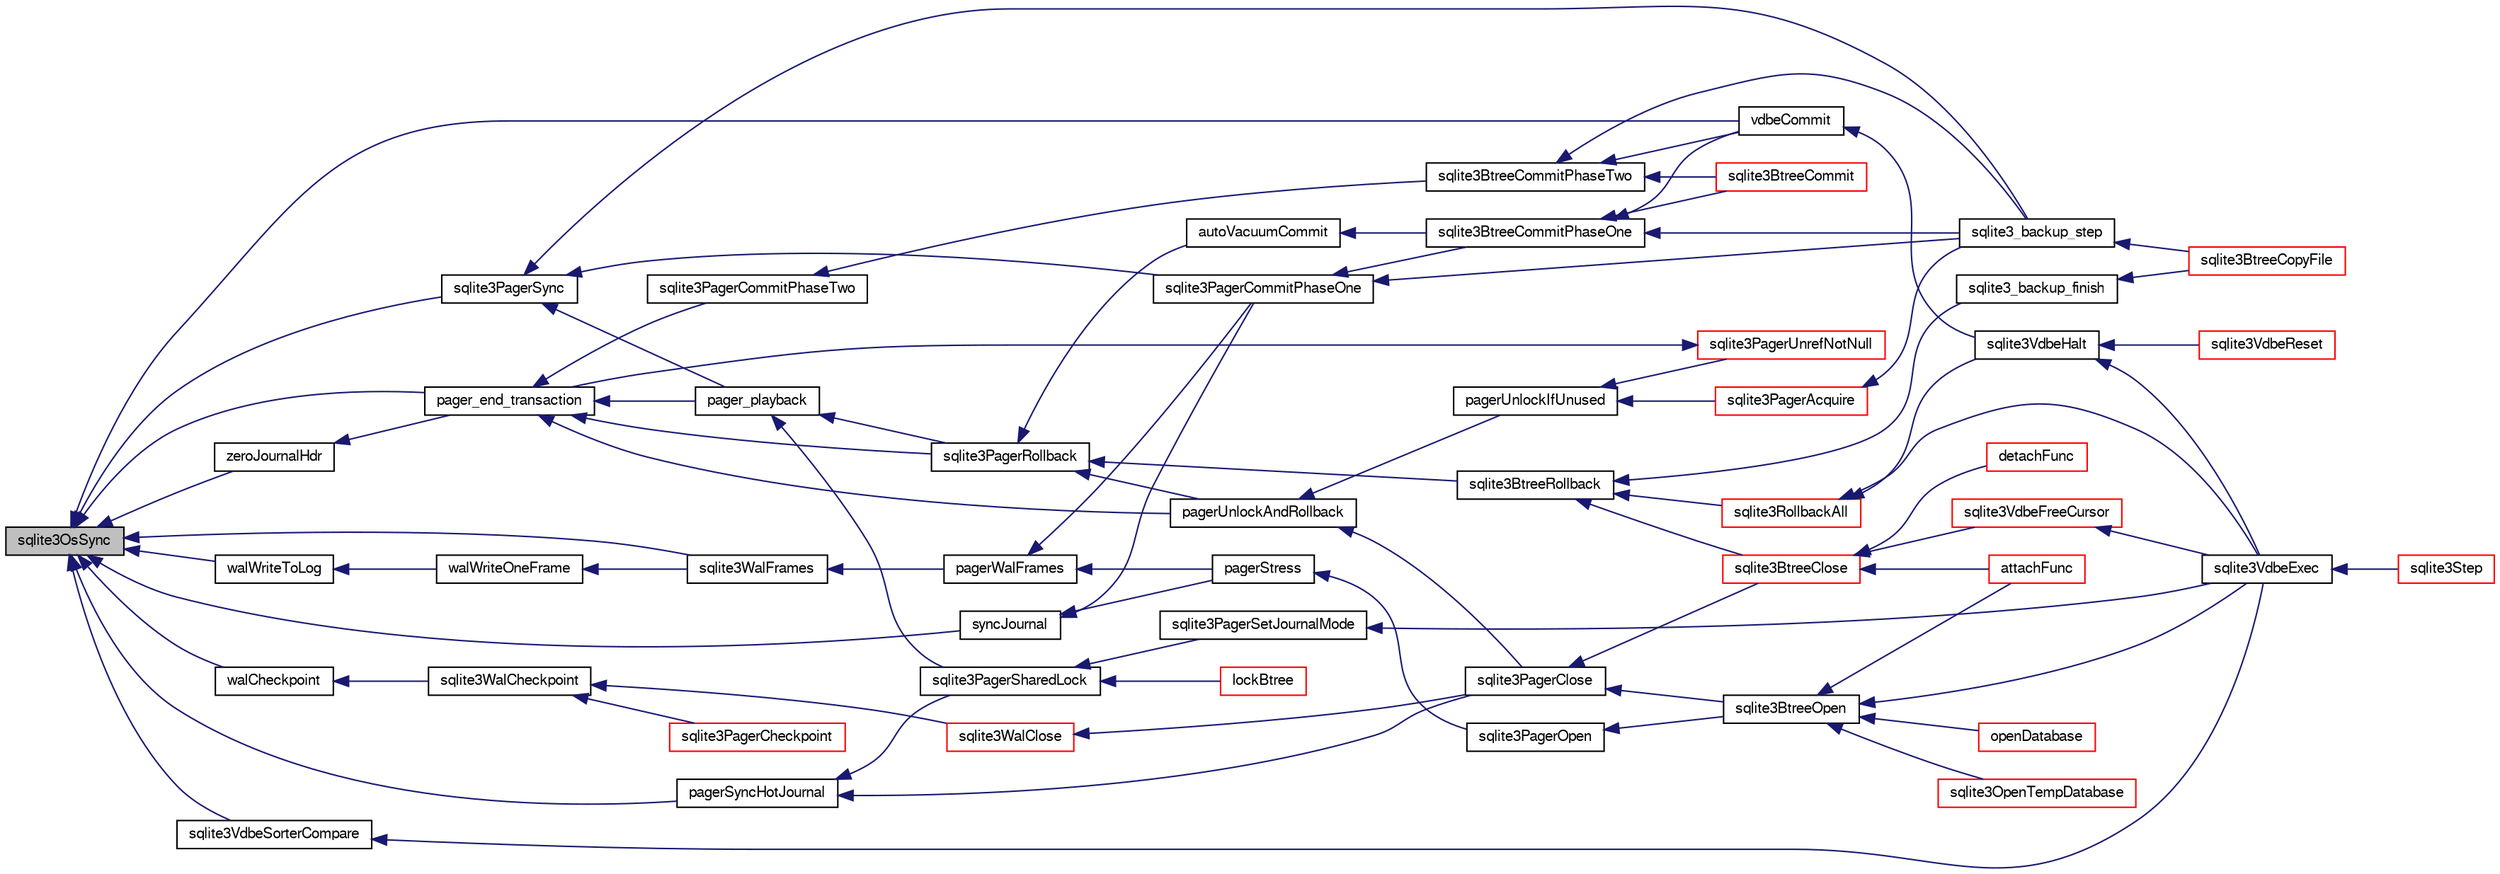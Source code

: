 digraph "sqlite3OsSync"
{
  edge [fontname="FreeSans",fontsize="10",labelfontname="FreeSans",labelfontsize="10"];
  node [fontname="FreeSans",fontsize="10",shape=record];
  rankdir="LR";
  Node619171 [label="sqlite3OsSync",height=0.2,width=0.4,color="black", fillcolor="grey75", style="filled", fontcolor="black"];
  Node619171 -> Node619172 [dir="back",color="midnightblue",fontsize="10",style="solid",fontname="FreeSans"];
  Node619172 [label="zeroJournalHdr",height=0.2,width=0.4,color="black", fillcolor="white", style="filled",URL="$sqlite3_8c.html#a6e1592949a5e668f43f0ff5f5d08fe10"];
  Node619172 -> Node619173 [dir="back",color="midnightblue",fontsize="10",style="solid",fontname="FreeSans"];
  Node619173 [label="pager_end_transaction",height=0.2,width=0.4,color="black", fillcolor="white", style="filled",URL="$sqlite3_8c.html#a0814e2cfab386b1e3ba74528870339fe"];
  Node619173 -> Node619174 [dir="back",color="midnightblue",fontsize="10",style="solid",fontname="FreeSans"];
  Node619174 [label="pagerUnlockAndRollback",height=0.2,width=0.4,color="black", fillcolor="white", style="filled",URL="$sqlite3_8c.html#a02d96b7bf62c3b13ba905d168914518c"];
  Node619174 -> Node619175 [dir="back",color="midnightblue",fontsize="10",style="solid",fontname="FreeSans"];
  Node619175 [label="sqlite3PagerClose",height=0.2,width=0.4,color="black", fillcolor="white", style="filled",URL="$sqlite3_8c.html#af94b1f96b60689fd09422cce2c85f53f"];
  Node619175 -> Node619176 [dir="back",color="midnightblue",fontsize="10",style="solid",fontname="FreeSans"];
  Node619176 [label="sqlite3BtreeOpen",height=0.2,width=0.4,color="black", fillcolor="white", style="filled",URL="$sqlite3_8c.html#a13dcb44dc34af6ce9d38de9c5aa975f9"];
  Node619176 -> Node619177 [dir="back",color="midnightblue",fontsize="10",style="solid",fontname="FreeSans"];
  Node619177 [label="sqlite3VdbeExec",height=0.2,width=0.4,color="black", fillcolor="white", style="filled",URL="$sqlite3_8c.html#a8ce40a614bdc56719c4d642b1e4dfb21"];
  Node619177 -> Node619178 [dir="back",color="midnightblue",fontsize="10",style="solid",fontname="FreeSans"];
  Node619178 [label="sqlite3Step",height=0.2,width=0.4,color="red", fillcolor="white", style="filled",URL="$sqlite3_8c.html#a3f2872e873e2758a4beedad1d5113554"];
  Node619176 -> Node619205 [dir="back",color="midnightblue",fontsize="10",style="solid",fontname="FreeSans"];
  Node619205 [label="attachFunc",height=0.2,width=0.4,color="red", fillcolor="white", style="filled",URL="$sqlite3_8c.html#a69cb751a7da501b9a0aa37e0d7c3eaf7"];
  Node619176 -> Node619438 [dir="back",color="midnightblue",fontsize="10",style="solid",fontname="FreeSans"];
  Node619438 [label="sqlite3OpenTempDatabase",height=0.2,width=0.4,color="red", fillcolor="white", style="filled",URL="$sqlite3_8c.html#aaf3088380b731428b72d3b5777f93755"];
  Node619176 -> Node619412 [dir="back",color="midnightblue",fontsize="10",style="solid",fontname="FreeSans"];
  Node619412 [label="openDatabase",height=0.2,width=0.4,color="red", fillcolor="white", style="filled",URL="$sqlite3_8c.html#a6a9c3bc3a64234e863413f41db473758"];
  Node619175 -> Node619443 [dir="back",color="midnightblue",fontsize="10",style="solid",fontname="FreeSans"];
  Node619443 [label="sqlite3BtreeClose",height=0.2,width=0.4,color="red", fillcolor="white", style="filled",URL="$sqlite3_8c.html#a729b65009b66a99200496b09c124df01"];
  Node619443 -> Node619444 [dir="back",color="midnightblue",fontsize="10",style="solid",fontname="FreeSans"];
  Node619444 [label="sqlite3VdbeFreeCursor",height=0.2,width=0.4,color="red", fillcolor="white", style="filled",URL="$sqlite3_8c.html#a0f9084083e1d0639708934630f33d6ef"];
  Node619444 -> Node619177 [dir="back",color="midnightblue",fontsize="10",style="solid",fontname="FreeSans"];
  Node619443 -> Node619205 [dir="back",color="midnightblue",fontsize="10",style="solid",fontname="FreeSans"];
  Node619443 -> Node619392 [dir="back",color="midnightblue",fontsize="10",style="solid",fontname="FreeSans"];
  Node619392 [label="detachFunc",height=0.2,width=0.4,color="red", fillcolor="white", style="filled",URL="$sqlite3_8c.html#a2b3dd04cb87abd088926ab0082a60b77"];
  Node619174 -> Node619448 [dir="back",color="midnightblue",fontsize="10",style="solid",fontname="FreeSans"];
  Node619448 [label="pagerUnlockIfUnused",height=0.2,width=0.4,color="black", fillcolor="white", style="filled",URL="$sqlite3_8c.html#abf547f4276efb6f10262f7fde1e4d065"];
  Node619448 -> Node619449 [dir="back",color="midnightblue",fontsize="10",style="solid",fontname="FreeSans"];
  Node619449 [label="sqlite3PagerAcquire",height=0.2,width=0.4,color="red", fillcolor="white", style="filled",URL="$sqlite3_8c.html#a22a53daafd2bd778cda390312651f994"];
  Node619449 -> Node619390 [dir="back",color="midnightblue",fontsize="10",style="solid",fontname="FreeSans"];
  Node619390 [label="sqlite3_backup_step",height=0.2,width=0.4,color="black", fillcolor="white", style="filled",URL="$sqlite3_8h.html#a1699b75e98d082eebc465a9e64c35269"];
  Node619390 -> Node619391 [dir="back",color="midnightblue",fontsize="10",style="solid",fontname="FreeSans"];
  Node619391 [label="sqlite3BtreeCopyFile",height=0.2,width=0.4,color="red", fillcolor="white", style="filled",URL="$sqlite3_8c.html#a4d9e19a79f0d5c1dfcef0bd137ae83f9"];
  Node619448 -> Node619522 [dir="back",color="midnightblue",fontsize="10",style="solid",fontname="FreeSans"];
  Node619522 [label="sqlite3PagerUnrefNotNull",height=0.2,width=0.4,color="red", fillcolor="white", style="filled",URL="$sqlite3_8c.html#a4b314f96f09f5c68c94672e420e31ab9"];
  Node619522 -> Node619173 [dir="back",color="midnightblue",fontsize="10",style="solid",fontname="FreeSans"];
  Node619173 -> Node619451 [dir="back",color="midnightblue",fontsize="10",style="solid",fontname="FreeSans"];
  Node619451 [label="pager_playback",height=0.2,width=0.4,color="black", fillcolor="white", style="filled",URL="$sqlite3_8c.html#a9d9a750a9fc76eb4b668c8a16b164a65"];
  Node619451 -> Node619452 [dir="back",color="midnightblue",fontsize="10",style="solid",fontname="FreeSans"];
  Node619452 [label="sqlite3PagerSharedLock",height=0.2,width=0.4,color="black", fillcolor="white", style="filled",URL="$sqlite3_8c.html#a58c197b629fb6eaacf96c7add57c70df"];
  Node619452 -> Node619453 [dir="back",color="midnightblue",fontsize="10",style="solid",fontname="FreeSans"];
  Node619453 [label="sqlite3PagerSetJournalMode",height=0.2,width=0.4,color="black", fillcolor="white", style="filled",URL="$sqlite3_8c.html#afb929a0a4553cda84de16180ddbd09f7"];
  Node619453 -> Node619177 [dir="back",color="midnightblue",fontsize="10",style="solid",fontname="FreeSans"];
  Node619452 -> Node619454 [dir="back",color="midnightblue",fontsize="10",style="solid",fontname="FreeSans"];
  Node619454 [label="lockBtree",height=0.2,width=0.4,color="red", fillcolor="white", style="filled",URL="$sqlite3_8c.html#a5b808194d3178be15705a420265cee9d"];
  Node619451 -> Node619457 [dir="back",color="midnightblue",fontsize="10",style="solid",fontname="FreeSans"];
  Node619457 [label="sqlite3PagerRollback",height=0.2,width=0.4,color="black", fillcolor="white", style="filled",URL="$sqlite3_8c.html#afdd2ecbb97b7a716892ff6bd10c7dfd0"];
  Node619457 -> Node619174 [dir="back",color="midnightblue",fontsize="10",style="solid",fontname="FreeSans"];
  Node619457 -> Node619458 [dir="back",color="midnightblue",fontsize="10",style="solid",fontname="FreeSans"];
  Node619458 [label="autoVacuumCommit",height=0.2,width=0.4,color="black", fillcolor="white", style="filled",URL="$sqlite3_8c.html#a809d22c6311135ae3048adf41febaef0"];
  Node619458 -> Node619459 [dir="back",color="midnightblue",fontsize="10",style="solid",fontname="FreeSans"];
  Node619459 [label="sqlite3BtreeCommitPhaseOne",height=0.2,width=0.4,color="black", fillcolor="white", style="filled",URL="$sqlite3_8c.html#ae266cba101e64ad99a166f237532e262"];
  Node619459 -> Node619460 [dir="back",color="midnightblue",fontsize="10",style="solid",fontname="FreeSans"];
  Node619460 [label="sqlite3BtreeCommit",height=0.2,width=0.4,color="red", fillcolor="white", style="filled",URL="$sqlite3_8c.html#a8e56ab314556935f9f73080147d26419"];
  Node619459 -> Node619390 [dir="back",color="midnightblue",fontsize="10",style="solid",fontname="FreeSans"];
  Node619459 -> Node619461 [dir="back",color="midnightblue",fontsize="10",style="solid",fontname="FreeSans"];
  Node619461 [label="vdbeCommit",height=0.2,width=0.4,color="black", fillcolor="white", style="filled",URL="$sqlite3_8c.html#a5d7f1e0625451b987728f600cfe1b92d"];
  Node619461 -> Node619396 [dir="back",color="midnightblue",fontsize="10",style="solid",fontname="FreeSans"];
  Node619396 [label="sqlite3VdbeHalt",height=0.2,width=0.4,color="black", fillcolor="white", style="filled",URL="$sqlite3_8c.html#a8d1d99703d999190fbc35ecc981cb709"];
  Node619396 -> Node619397 [dir="back",color="midnightblue",fontsize="10",style="solid",fontname="FreeSans"];
  Node619397 [label="sqlite3VdbeReset",height=0.2,width=0.4,color="red", fillcolor="white", style="filled",URL="$sqlite3_8c.html#a315a913742f7267f90d46d41446353b1"];
  Node619396 -> Node619177 [dir="back",color="midnightblue",fontsize="10",style="solid",fontname="FreeSans"];
  Node619457 -> Node619462 [dir="back",color="midnightblue",fontsize="10",style="solid",fontname="FreeSans"];
  Node619462 [label="sqlite3BtreeRollback",height=0.2,width=0.4,color="black", fillcolor="white", style="filled",URL="$sqlite3_8c.html#a317473acdafdd688385c8954f09de186"];
  Node619462 -> Node619443 [dir="back",color="midnightblue",fontsize="10",style="solid",fontname="FreeSans"];
  Node619462 -> Node619407 [dir="back",color="midnightblue",fontsize="10",style="solid",fontname="FreeSans"];
  Node619407 [label="sqlite3_backup_finish",height=0.2,width=0.4,color="black", fillcolor="white", style="filled",URL="$sqlite3_8h.html#a176857dd58d99be53b6d7305533e0048"];
  Node619407 -> Node619391 [dir="back",color="midnightblue",fontsize="10",style="solid",fontname="FreeSans"];
  Node619462 -> Node619395 [dir="back",color="midnightblue",fontsize="10",style="solid",fontname="FreeSans"];
  Node619395 [label="sqlite3RollbackAll",height=0.2,width=0.4,color="red", fillcolor="white", style="filled",URL="$sqlite3_8c.html#ad902dd388d73208539f557962e3fe6bb"];
  Node619395 -> Node619396 [dir="back",color="midnightblue",fontsize="10",style="solid",fontname="FreeSans"];
  Node619395 -> Node619177 [dir="back",color="midnightblue",fontsize="10",style="solid",fontname="FreeSans"];
  Node619173 -> Node619558 [dir="back",color="midnightblue",fontsize="10",style="solid",fontname="FreeSans"];
  Node619558 [label="sqlite3PagerCommitPhaseTwo",height=0.2,width=0.4,color="black", fillcolor="white", style="filled",URL="$sqlite3_8c.html#a18af1df44bbc3ae598f0559f6fc5861e"];
  Node619558 -> Node619552 [dir="back",color="midnightblue",fontsize="10",style="solid",fontname="FreeSans"];
  Node619552 [label="sqlite3BtreeCommitPhaseTwo",height=0.2,width=0.4,color="black", fillcolor="white", style="filled",URL="$sqlite3_8c.html#a84764f43cb4ca50bcac1fc674e8d6dd9"];
  Node619552 -> Node619460 [dir="back",color="midnightblue",fontsize="10",style="solid",fontname="FreeSans"];
  Node619552 -> Node619390 [dir="back",color="midnightblue",fontsize="10",style="solid",fontname="FreeSans"];
  Node619552 -> Node619461 [dir="back",color="midnightblue",fontsize="10",style="solid",fontname="FreeSans"];
  Node619173 -> Node619457 [dir="back",color="midnightblue",fontsize="10",style="solid",fontname="FreeSans"];
  Node619171 -> Node619173 [dir="back",color="midnightblue",fontsize="10",style="solid",fontname="FreeSans"];
  Node619171 -> Node619559 [dir="back",color="midnightblue",fontsize="10",style="solid",fontname="FreeSans"];
  Node619559 [label="pagerSyncHotJournal",height=0.2,width=0.4,color="black", fillcolor="white", style="filled",URL="$sqlite3_8c.html#a2cdd04fa2ecbee5b6ebb62403bc81cee"];
  Node619559 -> Node619175 [dir="back",color="midnightblue",fontsize="10",style="solid",fontname="FreeSans"];
  Node619559 -> Node619452 [dir="back",color="midnightblue",fontsize="10",style="solid",fontname="FreeSans"];
  Node619171 -> Node619560 [dir="back",color="midnightblue",fontsize="10",style="solid",fontname="FreeSans"];
  Node619560 [label="syncJournal",height=0.2,width=0.4,color="black", fillcolor="white", style="filled",URL="$sqlite3_8c.html#a53f9f2b680d397f110a892f8931623c6"];
  Node619560 -> Node619539 [dir="back",color="midnightblue",fontsize="10",style="solid",fontname="FreeSans"];
  Node619539 [label="pagerStress",height=0.2,width=0.4,color="black", fillcolor="white", style="filled",URL="$sqlite3_8c.html#abb21a3a371038e9e3e69af0f21a1b386"];
  Node619539 -> Node619540 [dir="back",color="midnightblue",fontsize="10",style="solid",fontname="FreeSans"];
  Node619540 [label="sqlite3PagerOpen",height=0.2,width=0.4,color="black", fillcolor="white", style="filled",URL="$sqlite3_8c.html#a5b4a74e8a1754922c482b7af19b30611"];
  Node619540 -> Node619176 [dir="back",color="midnightblue",fontsize="10",style="solid",fontname="FreeSans"];
  Node619560 -> Node619527 [dir="back",color="midnightblue",fontsize="10",style="solid",fontname="FreeSans"];
  Node619527 [label="sqlite3PagerCommitPhaseOne",height=0.2,width=0.4,color="black", fillcolor="white", style="filled",URL="$sqlite3_8c.html#a2baf986bff9120486e9acc5951494ea7"];
  Node619527 -> Node619459 [dir="back",color="midnightblue",fontsize="10",style="solid",fontname="FreeSans"];
  Node619527 -> Node619390 [dir="back",color="midnightblue",fontsize="10",style="solid",fontname="FreeSans"];
  Node619171 -> Node619561 [dir="back",color="midnightblue",fontsize="10",style="solid",fontname="FreeSans"];
  Node619561 [label="sqlite3PagerSync",height=0.2,width=0.4,color="black", fillcolor="white", style="filled",URL="$sqlite3_8c.html#a5b3c2a03efdf7f4844243c58718ca08b"];
  Node619561 -> Node619451 [dir="back",color="midnightblue",fontsize="10",style="solid",fontname="FreeSans"];
  Node619561 -> Node619527 [dir="back",color="midnightblue",fontsize="10",style="solid",fontname="FreeSans"];
  Node619561 -> Node619390 [dir="back",color="midnightblue",fontsize="10",style="solid",fontname="FreeSans"];
  Node619171 -> Node619562 [dir="back",color="midnightblue",fontsize="10",style="solid",fontname="FreeSans"];
  Node619562 [label="walCheckpoint",height=0.2,width=0.4,color="black", fillcolor="white", style="filled",URL="$sqlite3_8c.html#ab5245070ab67db40291c71c4991aa317"];
  Node619562 -> Node619563 [dir="back",color="midnightblue",fontsize="10",style="solid",fontname="FreeSans"];
  Node619563 [label="sqlite3WalCheckpoint",height=0.2,width=0.4,color="black", fillcolor="white", style="filled",URL="$sqlite3_8c.html#a58bec6523fa854142169cdff1fbb8e5f"];
  Node619563 -> Node619564 [dir="back",color="midnightblue",fontsize="10",style="solid",fontname="FreeSans"];
  Node619564 [label="sqlite3PagerCheckpoint",height=0.2,width=0.4,color="red", fillcolor="white", style="filled",URL="$sqlite3_8c.html#a51b879bda409240901c1443161246045"];
  Node619563 -> Node619571 [dir="back",color="midnightblue",fontsize="10",style="solid",fontname="FreeSans"];
  Node619571 [label="sqlite3WalClose",height=0.2,width=0.4,color="red", fillcolor="white", style="filled",URL="$sqlite3_8c.html#abfd7d36ec6ea41ecb2717dd4c6b0571e"];
  Node619571 -> Node619175 [dir="back",color="midnightblue",fontsize="10",style="solid",fontname="FreeSans"];
  Node619171 -> Node619573 [dir="back",color="midnightblue",fontsize="10",style="solid",fontname="FreeSans"];
  Node619573 [label="walWriteToLog",height=0.2,width=0.4,color="black", fillcolor="white", style="filled",URL="$sqlite3_8c.html#a82466bed614b85599272d77ed66efb64"];
  Node619573 -> Node619574 [dir="back",color="midnightblue",fontsize="10",style="solid",fontname="FreeSans"];
  Node619574 [label="walWriteOneFrame",height=0.2,width=0.4,color="black", fillcolor="white", style="filled",URL="$sqlite3_8c.html#ac0ea5b2a17ccb4d7233351d9da353160"];
  Node619574 -> Node619575 [dir="back",color="midnightblue",fontsize="10",style="solid",fontname="FreeSans"];
  Node619575 [label="sqlite3WalFrames",height=0.2,width=0.4,color="black", fillcolor="white", style="filled",URL="$sqlite3_8c.html#af9606aac275558d3b96c83b2bff2d717"];
  Node619575 -> Node619538 [dir="back",color="midnightblue",fontsize="10",style="solid",fontname="FreeSans"];
  Node619538 [label="pagerWalFrames",height=0.2,width=0.4,color="black", fillcolor="white", style="filled",URL="$sqlite3_8c.html#a1675dba6bfeb50d8aa8a0509103fd004"];
  Node619538 -> Node619539 [dir="back",color="midnightblue",fontsize="10",style="solid",fontname="FreeSans"];
  Node619538 -> Node619527 [dir="back",color="midnightblue",fontsize="10",style="solid",fontname="FreeSans"];
  Node619171 -> Node619575 [dir="back",color="midnightblue",fontsize="10",style="solid",fontname="FreeSans"];
  Node619171 -> Node619461 [dir="back",color="midnightblue",fontsize="10",style="solid",fontname="FreeSans"];
  Node619171 -> Node619576 [dir="back",color="midnightblue",fontsize="10",style="solid",fontname="FreeSans"];
  Node619576 [label="sqlite3VdbeSorterCompare",height=0.2,width=0.4,color="black", fillcolor="white", style="filled",URL="$sqlite3_8c.html#a6e73d18bbcc57eb7069169ef7122686c"];
  Node619576 -> Node619177 [dir="back",color="midnightblue",fontsize="10",style="solid",fontname="FreeSans"];
}
